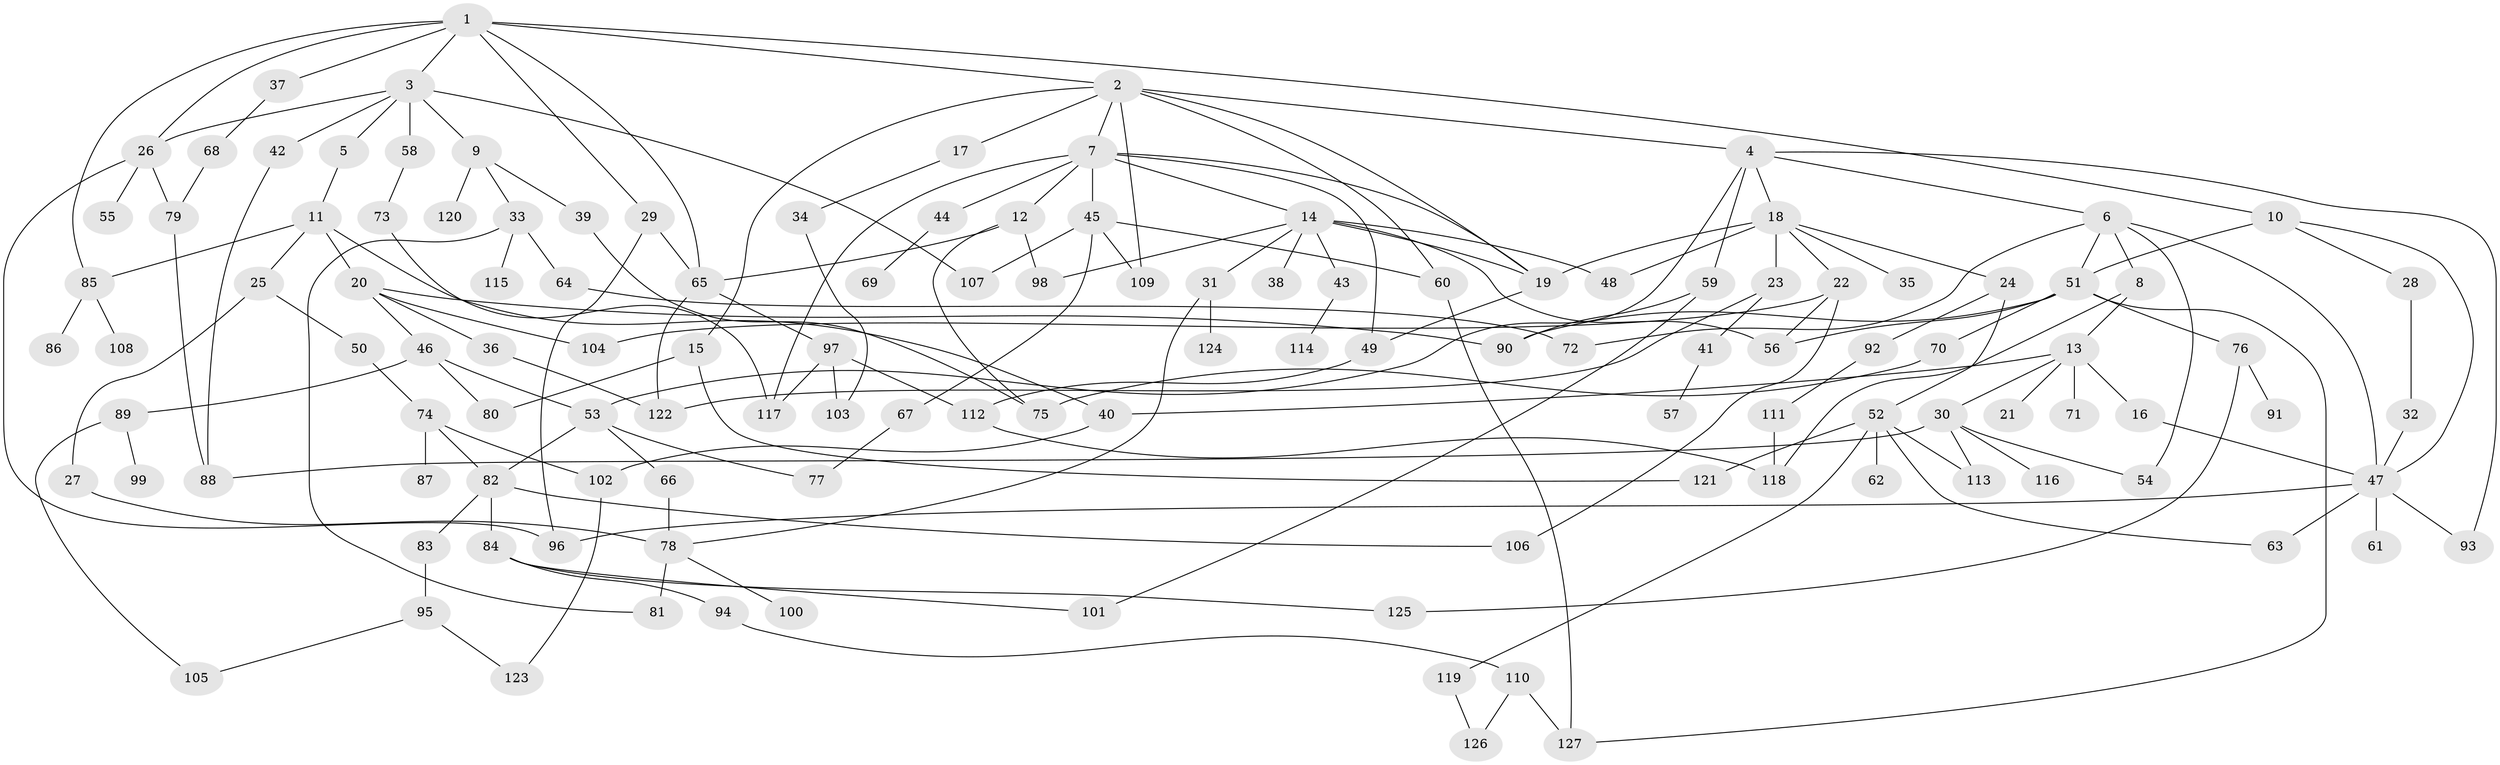 // coarse degree distribution, {9: 0.022727272727272728, 8: 0.056818181818181816, 7: 0.03409090909090909, 6: 0.03409090909090909, 5: 0.06818181818181818, 3: 0.18181818181818182, 4: 0.06818181818181818, 10: 0.011363636363636364, 2: 0.32954545454545453, 11: 0.011363636363636364, 1: 0.18181818181818182}
// Generated by graph-tools (version 1.1) at 2025/17/03/04/25 18:17:06]
// undirected, 127 vertices, 186 edges
graph export_dot {
graph [start="1"]
  node [color=gray90,style=filled];
  1;
  2;
  3;
  4;
  5;
  6;
  7;
  8;
  9;
  10;
  11;
  12;
  13;
  14;
  15;
  16;
  17;
  18;
  19;
  20;
  21;
  22;
  23;
  24;
  25;
  26;
  27;
  28;
  29;
  30;
  31;
  32;
  33;
  34;
  35;
  36;
  37;
  38;
  39;
  40;
  41;
  42;
  43;
  44;
  45;
  46;
  47;
  48;
  49;
  50;
  51;
  52;
  53;
  54;
  55;
  56;
  57;
  58;
  59;
  60;
  61;
  62;
  63;
  64;
  65;
  66;
  67;
  68;
  69;
  70;
  71;
  72;
  73;
  74;
  75;
  76;
  77;
  78;
  79;
  80;
  81;
  82;
  83;
  84;
  85;
  86;
  87;
  88;
  89;
  90;
  91;
  92;
  93;
  94;
  95;
  96;
  97;
  98;
  99;
  100;
  101;
  102;
  103;
  104;
  105;
  106;
  107;
  108;
  109;
  110;
  111;
  112;
  113;
  114;
  115;
  116;
  117;
  118;
  119;
  120;
  121;
  122;
  123;
  124;
  125;
  126;
  127;
  1 -- 2;
  1 -- 3;
  1 -- 10;
  1 -- 26;
  1 -- 29;
  1 -- 37;
  1 -- 65;
  1 -- 85;
  2 -- 4;
  2 -- 7;
  2 -- 15;
  2 -- 17;
  2 -- 60;
  2 -- 19;
  2 -- 109;
  3 -- 5;
  3 -- 9;
  3 -- 42;
  3 -- 58;
  3 -- 107;
  3 -- 26;
  4 -- 6;
  4 -- 18;
  4 -- 53;
  4 -- 59;
  4 -- 93;
  5 -- 11;
  6 -- 8;
  6 -- 47;
  6 -- 54;
  6 -- 72;
  6 -- 51;
  7 -- 12;
  7 -- 14;
  7 -- 44;
  7 -- 45;
  7 -- 49;
  7 -- 117;
  7 -- 19;
  8 -- 13;
  8 -- 118;
  9 -- 33;
  9 -- 39;
  9 -- 120;
  10 -- 28;
  10 -- 51;
  10 -- 47;
  11 -- 20;
  11 -- 25;
  11 -- 40;
  11 -- 85;
  12 -- 65;
  12 -- 75;
  12 -- 98;
  13 -- 16;
  13 -- 21;
  13 -- 30;
  13 -- 40;
  13 -- 71;
  14 -- 31;
  14 -- 38;
  14 -- 43;
  14 -- 98;
  14 -- 56;
  14 -- 19;
  14 -- 48;
  15 -- 80;
  15 -- 121;
  16 -- 47;
  17 -- 34;
  18 -- 19;
  18 -- 22;
  18 -- 23;
  18 -- 24;
  18 -- 35;
  18 -- 48;
  19 -- 49;
  20 -- 36;
  20 -- 46;
  20 -- 104;
  20 -- 90;
  22 -- 106;
  22 -- 104;
  22 -- 56;
  23 -- 41;
  23 -- 122;
  24 -- 52;
  24 -- 92;
  25 -- 27;
  25 -- 50;
  26 -- 55;
  26 -- 96;
  26 -- 79;
  27 -- 78;
  28 -- 32;
  29 -- 65;
  29 -- 96;
  30 -- 113;
  30 -- 116;
  30 -- 88;
  30 -- 54;
  31 -- 78;
  31 -- 124;
  32 -- 47;
  33 -- 64;
  33 -- 115;
  33 -- 81;
  34 -- 103;
  36 -- 122;
  37 -- 68;
  39 -- 75;
  40 -- 102;
  41 -- 57;
  42 -- 88;
  43 -- 114;
  44 -- 69;
  45 -- 60;
  45 -- 67;
  45 -- 107;
  45 -- 109;
  46 -- 89;
  46 -- 53;
  46 -- 80;
  47 -- 61;
  47 -- 63;
  47 -- 93;
  47 -- 96;
  49 -- 112;
  50 -- 74;
  51 -- 56;
  51 -- 70;
  51 -- 76;
  51 -- 127;
  51 -- 90;
  52 -- 62;
  52 -- 119;
  52 -- 113;
  52 -- 63;
  52 -- 121;
  53 -- 66;
  53 -- 82;
  53 -- 77;
  58 -- 73;
  59 -- 90;
  59 -- 101;
  60 -- 127;
  64 -- 72;
  65 -- 97;
  65 -- 122;
  66 -- 78;
  67 -- 77;
  68 -- 79;
  70 -- 75;
  73 -- 117;
  74 -- 87;
  74 -- 82;
  74 -- 102;
  76 -- 91;
  76 -- 125;
  78 -- 81;
  78 -- 100;
  79 -- 88;
  82 -- 83;
  82 -- 84;
  82 -- 106;
  83 -- 95;
  84 -- 94;
  84 -- 125;
  84 -- 101;
  85 -- 86;
  85 -- 108;
  89 -- 99;
  89 -- 105;
  92 -- 111;
  94 -- 110;
  95 -- 123;
  95 -- 105;
  97 -- 103;
  97 -- 112;
  97 -- 117;
  102 -- 123;
  110 -- 126;
  110 -- 127;
  111 -- 118;
  112 -- 118;
  119 -- 126;
}
